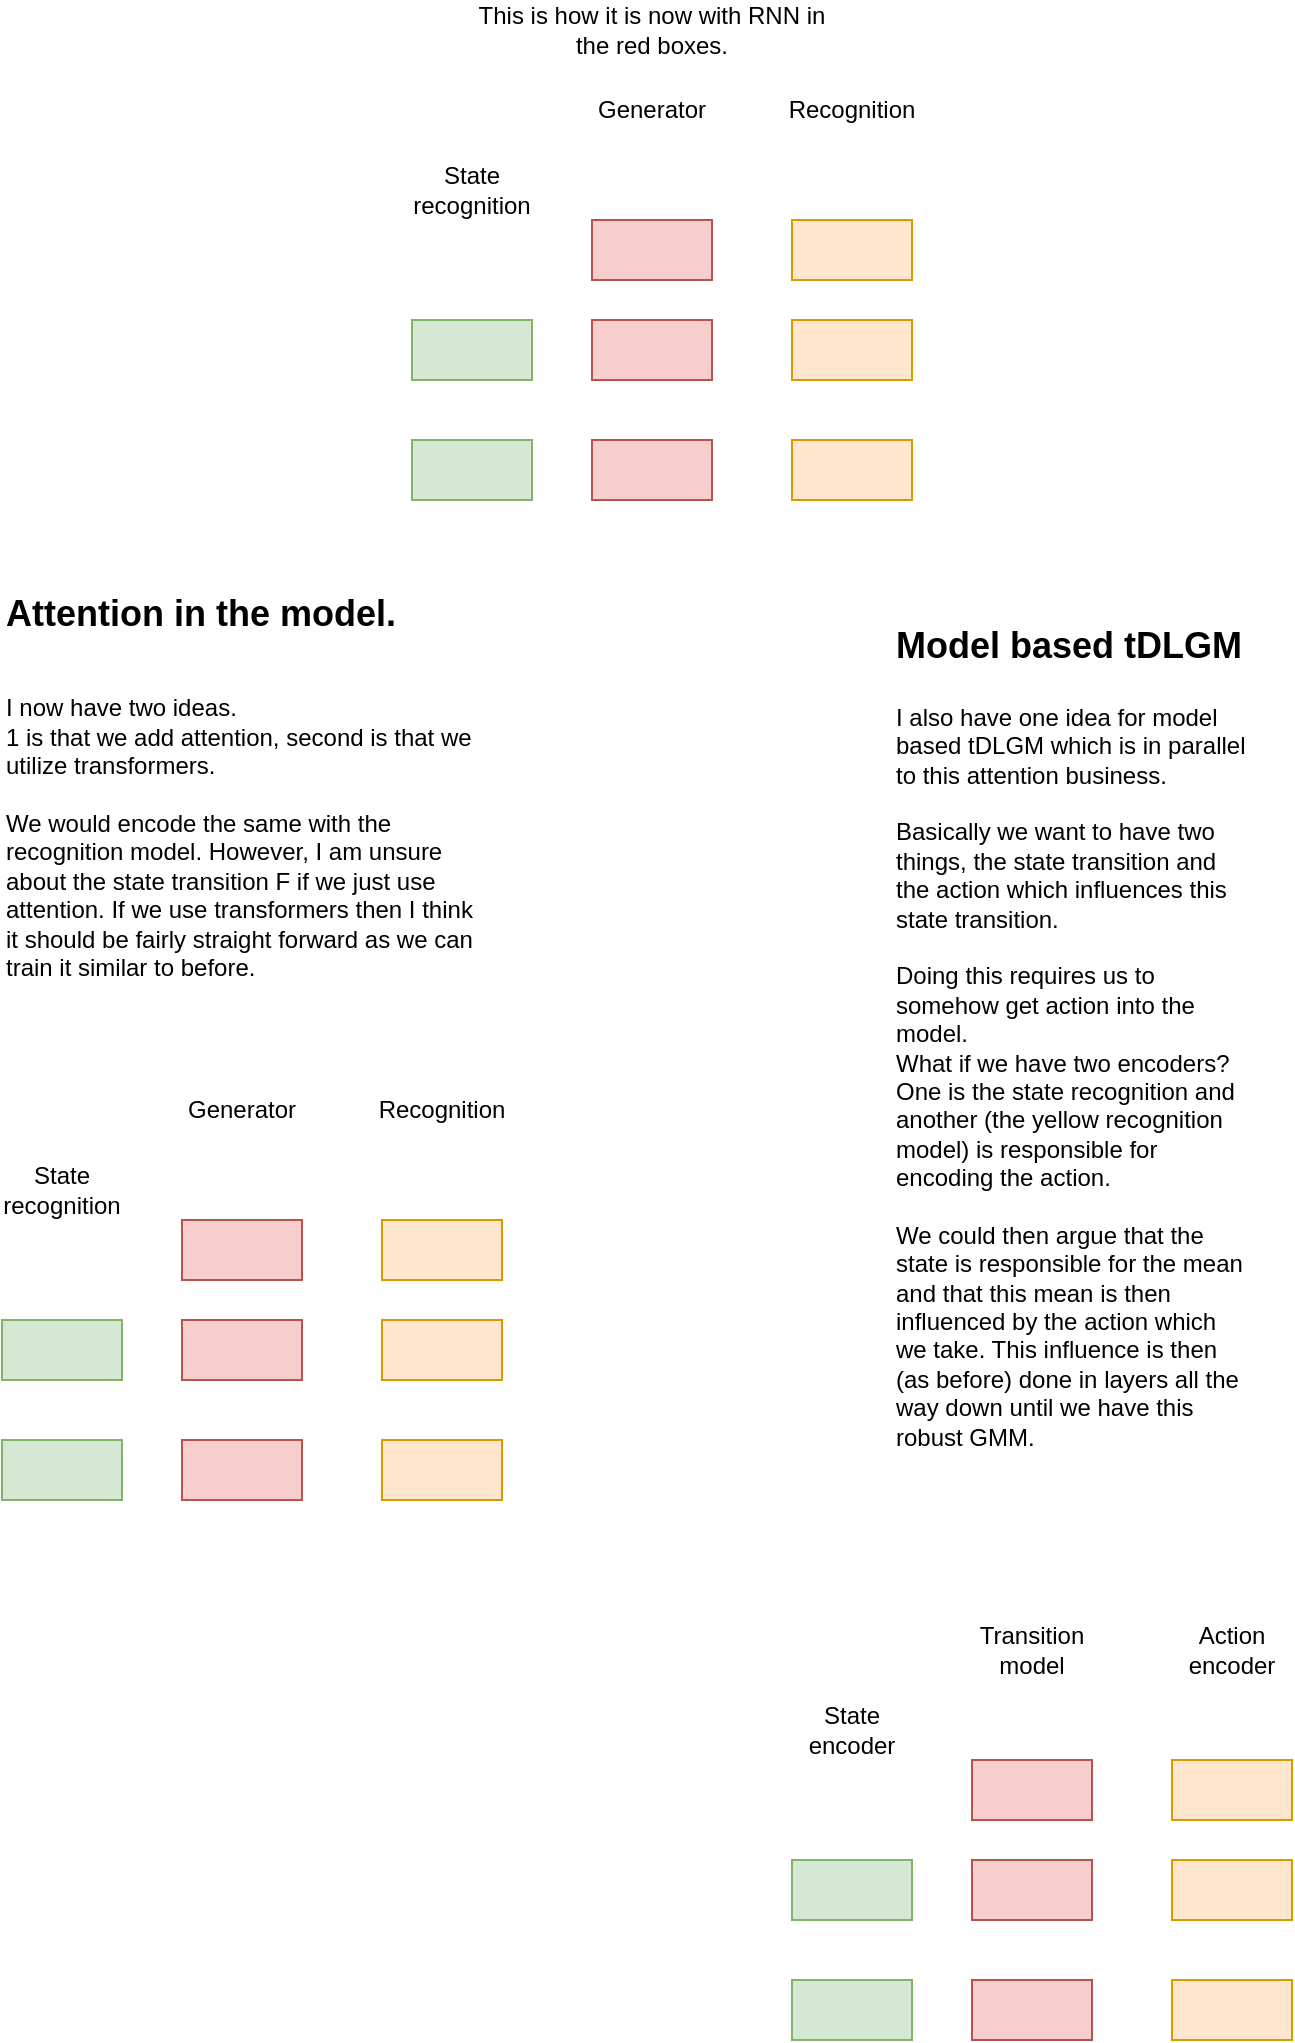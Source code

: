<mxfile version="26.0.12">
  <diagram name="Page-1" id="kSNyL3YzPaN0ILMugO6M">
    <mxGraphModel dx="848" dy="788" grid="1" gridSize="10" guides="1" tooltips="1" connect="1" arrows="1" fold="1" page="1" pageScale="1" pageWidth="850" pageHeight="1100" math="1" shadow="0">
      <root>
        <mxCell id="0" />
        <mxCell id="1" parent="0" />
        <mxCell id="rP4cWOcRx5rP6SbN7MxK-1" value="" style="rounded=0;whiteSpace=wrap;html=1;fillColor=#f8cecc;strokeColor=#b85450;" vertex="1" parent="1">
          <mxGeometry x="400" y="300" width="60" height="30" as="geometry" />
        </mxCell>
        <mxCell id="rP4cWOcRx5rP6SbN7MxK-2" value="" style="rounded=0;whiteSpace=wrap;html=1;fillColor=#f8cecc;strokeColor=#b85450;" vertex="1" parent="1">
          <mxGeometry x="400" y="350" width="60" height="30" as="geometry" />
        </mxCell>
        <mxCell id="rP4cWOcRx5rP6SbN7MxK-3" value="" style="rounded=0;whiteSpace=wrap;html=1;fillColor=#f8cecc;strokeColor=#b85450;" vertex="1" parent="1">
          <mxGeometry x="400" y="410" width="60" height="30" as="geometry" />
        </mxCell>
        <mxCell id="rP4cWOcRx5rP6SbN7MxK-4" value="Generator" style="text;html=1;align=center;verticalAlign=middle;whiteSpace=wrap;rounded=0;" vertex="1" parent="1">
          <mxGeometry x="400" y="230" width="60" height="30" as="geometry" />
        </mxCell>
        <mxCell id="rP4cWOcRx5rP6SbN7MxK-6" value="" style="rounded=0;whiteSpace=wrap;html=1;fillColor=#d5e8d4;strokeColor=#82b366;" vertex="1" parent="1">
          <mxGeometry x="310" y="350" width="60" height="30" as="geometry" />
        </mxCell>
        <mxCell id="rP4cWOcRx5rP6SbN7MxK-7" value="" style="rounded=0;whiteSpace=wrap;html=1;fillColor=#d5e8d4;strokeColor=#82b366;" vertex="1" parent="1">
          <mxGeometry x="310" y="410" width="60" height="30" as="geometry" />
        </mxCell>
        <mxCell id="rP4cWOcRx5rP6SbN7MxK-8" value="State recognition" style="text;html=1;align=center;verticalAlign=middle;whiteSpace=wrap;rounded=0;" vertex="1" parent="1">
          <mxGeometry x="310" y="270" width="60" height="30" as="geometry" />
        </mxCell>
        <mxCell id="rP4cWOcRx5rP6SbN7MxK-9" value="" style="rounded=0;whiteSpace=wrap;html=1;fillColor=#ffe6cc;strokeColor=#d79b00;" vertex="1" parent="1">
          <mxGeometry x="500" y="300" width="60" height="30" as="geometry" />
        </mxCell>
        <mxCell id="rP4cWOcRx5rP6SbN7MxK-10" value="" style="rounded=0;whiteSpace=wrap;html=1;fillColor=#ffe6cc;strokeColor=#d79b00;" vertex="1" parent="1">
          <mxGeometry x="500" y="350" width="60" height="30" as="geometry" />
        </mxCell>
        <mxCell id="rP4cWOcRx5rP6SbN7MxK-11" value="" style="rounded=0;whiteSpace=wrap;html=1;fillColor=#ffe6cc;strokeColor=#d79b00;" vertex="1" parent="1">
          <mxGeometry x="500" y="410" width="60" height="30" as="geometry" />
        </mxCell>
        <mxCell id="rP4cWOcRx5rP6SbN7MxK-12" value="Recognition" style="text;html=1;align=center;verticalAlign=middle;whiteSpace=wrap;rounded=0;" vertex="1" parent="1">
          <mxGeometry x="500" y="230" width="60" height="30" as="geometry" />
        </mxCell>
        <mxCell id="rP4cWOcRx5rP6SbN7MxK-13" value="This is how it is now with RNN in the red boxes. " style="text;html=1;align=center;verticalAlign=middle;whiteSpace=wrap;rounded=0;" vertex="1" parent="1">
          <mxGeometry x="340" y="190" width="180" height="30" as="geometry" />
        </mxCell>
        <mxCell id="rP4cWOcRx5rP6SbN7MxK-16" value="&lt;font style=&quot;font-size: 18px;&quot;&gt;&lt;b&gt;Attention in the model.&lt;/b&gt;&lt;/font&gt;&lt;br&gt;&lt;br&gt;&lt;br&gt;I now have two ideas. &lt;br&gt;1 is that we add attention, second is that we utilize transformers.&lt;br&gt;&lt;br&gt;We would encode the same with the recognition model. However, I am unsure about the state transition F if we just use attention. If we use transformers then I think it should be fairly straight forward as we can train it similar to before.&amp;nbsp; " style="text;html=1;whiteSpace=wrap;overflow=hidden;rounded=0;" vertex="1" parent="1">
          <mxGeometry x="105" y="480" width="240" height="250" as="geometry" />
        </mxCell>
        <mxCell id="rP4cWOcRx5rP6SbN7MxK-17" value="&lt;h1 style=&quot;margin-top: 0px;&quot;&gt;&lt;font style=&quot;font-size: 18px;&quot;&gt;Model based tDLGM&lt;/font&gt;&lt;br&gt;&lt;/h1&gt;&lt;p&gt;I also have one idea for model based tDLGM which is in parallel to this attention business.&lt;br&gt;&lt;br&gt;Basically we want to have two things, the state transition and the action which influences this state transition. &lt;br&gt;&lt;br&gt;Doing this requires us to somehow get action into the model. &lt;br&gt;What if we have two encoders? One is the state recognition and another (the yellow recognition model) is responsible for encoding the action.&lt;br&gt;&lt;br&gt;We could then argue that the state is responsible for the mean and that this mean is then influenced by the action which we take. This influence is then (as before) done in layers all the way down until we have this robust GMM.&lt;br&gt;&lt;br&gt;&lt;br&gt;&lt;/p&gt;" style="text;html=1;whiteSpace=wrap;overflow=hidden;rounded=0;" vertex="1" parent="1">
          <mxGeometry x="550" y="490" width="180" height="530" as="geometry" />
        </mxCell>
        <mxCell id="rP4cWOcRx5rP6SbN7MxK-18" value="" style="rounded=0;whiteSpace=wrap;html=1;fillColor=#f8cecc;strokeColor=#b85450;" vertex="1" parent="1">
          <mxGeometry x="195" y="800" width="60" height="30" as="geometry" />
        </mxCell>
        <mxCell id="rP4cWOcRx5rP6SbN7MxK-19" value="" style="rounded=0;whiteSpace=wrap;html=1;fillColor=#f8cecc;strokeColor=#b85450;" vertex="1" parent="1">
          <mxGeometry x="195" y="850" width="60" height="30" as="geometry" />
        </mxCell>
        <mxCell id="rP4cWOcRx5rP6SbN7MxK-20" value="" style="rounded=0;whiteSpace=wrap;html=1;fillColor=#f8cecc;strokeColor=#b85450;" vertex="1" parent="1">
          <mxGeometry x="195" y="910" width="60" height="30" as="geometry" />
        </mxCell>
        <mxCell id="rP4cWOcRx5rP6SbN7MxK-21" value="Generator" style="text;html=1;align=center;verticalAlign=middle;whiteSpace=wrap;rounded=0;" vertex="1" parent="1">
          <mxGeometry x="195" y="730" width="60" height="30" as="geometry" />
        </mxCell>
        <mxCell id="rP4cWOcRx5rP6SbN7MxK-22" value="" style="rounded=0;whiteSpace=wrap;html=1;fillColor=#d5e8d4;strokeColor=#82b366;" vertex="1" parent="1">
          <mxGeometry x="105" y="850" width="60" height="30" as="geometry" />
        </mxCell>
        <mxCell id="rP4cWOcRx5rP6SbN7MxK-23" value="" style="rounded=0;whiteSpace=wrap;html=1;fillColor=#d5e8d4;strokeColor=#82b366;" vertex="1" parent="1">
          <mxGeometry x="105" y="910" width="60" height="30" as="geometry" />
        </mxCell>
        <mxCell id="rP4cWOcRx5rP6SbN7MxK-24" value="State recognition" style="text;html=1;align=center;verticalAlign=middle;whiteSpace=wrap;rounded=0;" vertex="1" parent="1">
          <mxGeometry x="105" y="770" width="60" height="30" as="geometry" />
        </mxCell>
        <mxCell id="rP4cWOcRx5rP6SbN7MxK-25" value="" style="rounded=0;whiteSpace=wrap;html=1;fillColor=#ffe6cc;strokeColor=#d79b00;" vertex="1" parent="1">
          <mxGeometry x="295" y="800" width="60" height="30" as="geometry" />
        </mxCell>
        <mxCell id="rP4cWOcRx5rP6SbN7MxK-26" value="" style="rounded=0;whiteSpace=wrap;html=1;fillColor=#ffe6cc;strokeColor=#d79b00;" vertex="1" parent="1">
          <mxGeometry x="295" y="850" width="60" height="30" as="geometry" />
        </mxCell>
        <mxCell id="rP4cWOcRx5rP6SbN7MxK-27" value="" style="rounded=0;whiteSpace=wrap;html=1;fillColor=#ffe6cc;strokeColor=#d79b00;" vertex="1" parent="1">
          <mxGeometry x="295" y="910" width="60" height="30" as="geometry" />
        </mxCell>
        <mxCell id="rP4cWOcRx5rP6SbN7MxK-28" value="Recognition" style="text;html=1;align=center;verticalAlign=middle;whiteSpace=wrap;rounded=0;" vertex="1" parent="1">
          <mxGeometry x="295" y="730" width="60" height="30" as="geometry" />
        </mxCell>
        <mxCell id="rP4cWOcRx5rP6SbN7MxK-30" value="" style="rounded=0;whiteSpace=wrap;html=1;fillColor=#f8cecc;strokeColor=#b85450;" vertex="1" parent="1">
          <mxGeometry x="590" y="1070" width="60" height="30" as="geometry" />
        </mxCell>
        <mxCell id="rP4cWOcRx5rP6SbN7MxK-31" value="" style="rounded=0;whiteSpace=wrap;html=1;fillColor=#f8cecc;strokeColor=#b85450;" vertex="1" parent="1">
          <mxGeometry x="590" y="1120" width="60" height="30" as="geometry" />
        </mxCell>
        <mxCell id="rP4cWOcRx5rP6SbN7MxK-32" value="" style="rounded=0;whiteSpace=wrap;html=1;fillColor=#f8cecc;strokeColor=#b85450;" vertex="1" parent="1">
          <mxGeometry x="590" y="1180" width="60" height="30" as="geometry" />
        </mxCell>
        <mxCell id="rP4cWOcRx5rP6SbN7MxK-33" value="Transition model" style="text;html=1;align=center;verticalAlign=middle;whiteSpace=wrap;rounded=0;" vertex="1" parent="1">
          <mxGeometry x="590" y="1000" width="60" height="30" as="geometry" />
        </mxCell>
        <mxCell id="rP4cWOcRx5rP6SbN7MxK-34" value="" style="rounded=0;whiteSpace=wrap;html=1;fillColor=#d5e8d4;strokeColor=#82b366;" vertex="1" parent="1">
          <mxGeometry x="500" y="1120" width="60" height="30" as="geometry" />
        </mxCell>
        <mxCell id="rP4cWOcRx5rP6SbN7MxK-35" value="" style="rounded=0;whiteSpace=wrap;html=1;fillColor=#d5e8d4;strokeColor=#82b366;" vertex="1" parent="1">
          <mxGeometry x="500" y="1180" width="60" height="30" as="geometry" />
        </mxCell>
        <mxCell id="rP4cWOcRx5rP6SbN7MxK-36" value="State encoder" style="text;html=1;align=center;verticalAlign=middle;whiteSpace=wrap;rounded=0;" vertex="1" parent="1">
          <mxGeometry x="500" y="1040" width="60" height="30" as="geometry" />
        </mxCell>
        <mxCell id="rP4cWOcRx5rP6SbN7MxK-37" value="" style="rounded=0;whiteSpace=wrap;html=1;fillColor=#ffe6cc;strokeColor=#d79b00;" vertex="1" parent="1">
          <mxGeometry x="690" y="1070" width="60" height="30" as="geometry" />
        </mxCell>
        <mxCell id="rP4cWOcRx5rP6SbN7MxK-38" value="" style="rounded=0;whiteSpace=wrap;html=1;fillColor=#ffe6cc;strokeColor=#d79b00;" vertex="1" parent="1">
          <mxGeometry x="690" y="1120" width="60" height="30" as="geometry" />
        </mxCell>
        <mxCell id="rP4cWOcRx5rP6SbN7MxK-39" value="" style="rounded=0;whiteSpace=wrap;html=1;fillColor=#ffe6cc;strokeColor=#d79b00;" vertex="1" parent="1">
          <mxGeometry x="690" y="1180" width="60" height="30" as="geometry" />
        </mxCell>
        <mxCell id="rP4cWOcRx5rP6SbN7MxK-40" value="Action encoder" style="text;html=1;align=center;verticalAlign=middle;whiteSpace=wrap;rounded=0;" vertex="1" parent="1">
          <mxGeometry x="690" y="1000" width="60" height="30" as="geometry" />
        </mxCell>
      </root>
    </mxGraphModel>
  </diagram>
</mxfile>
